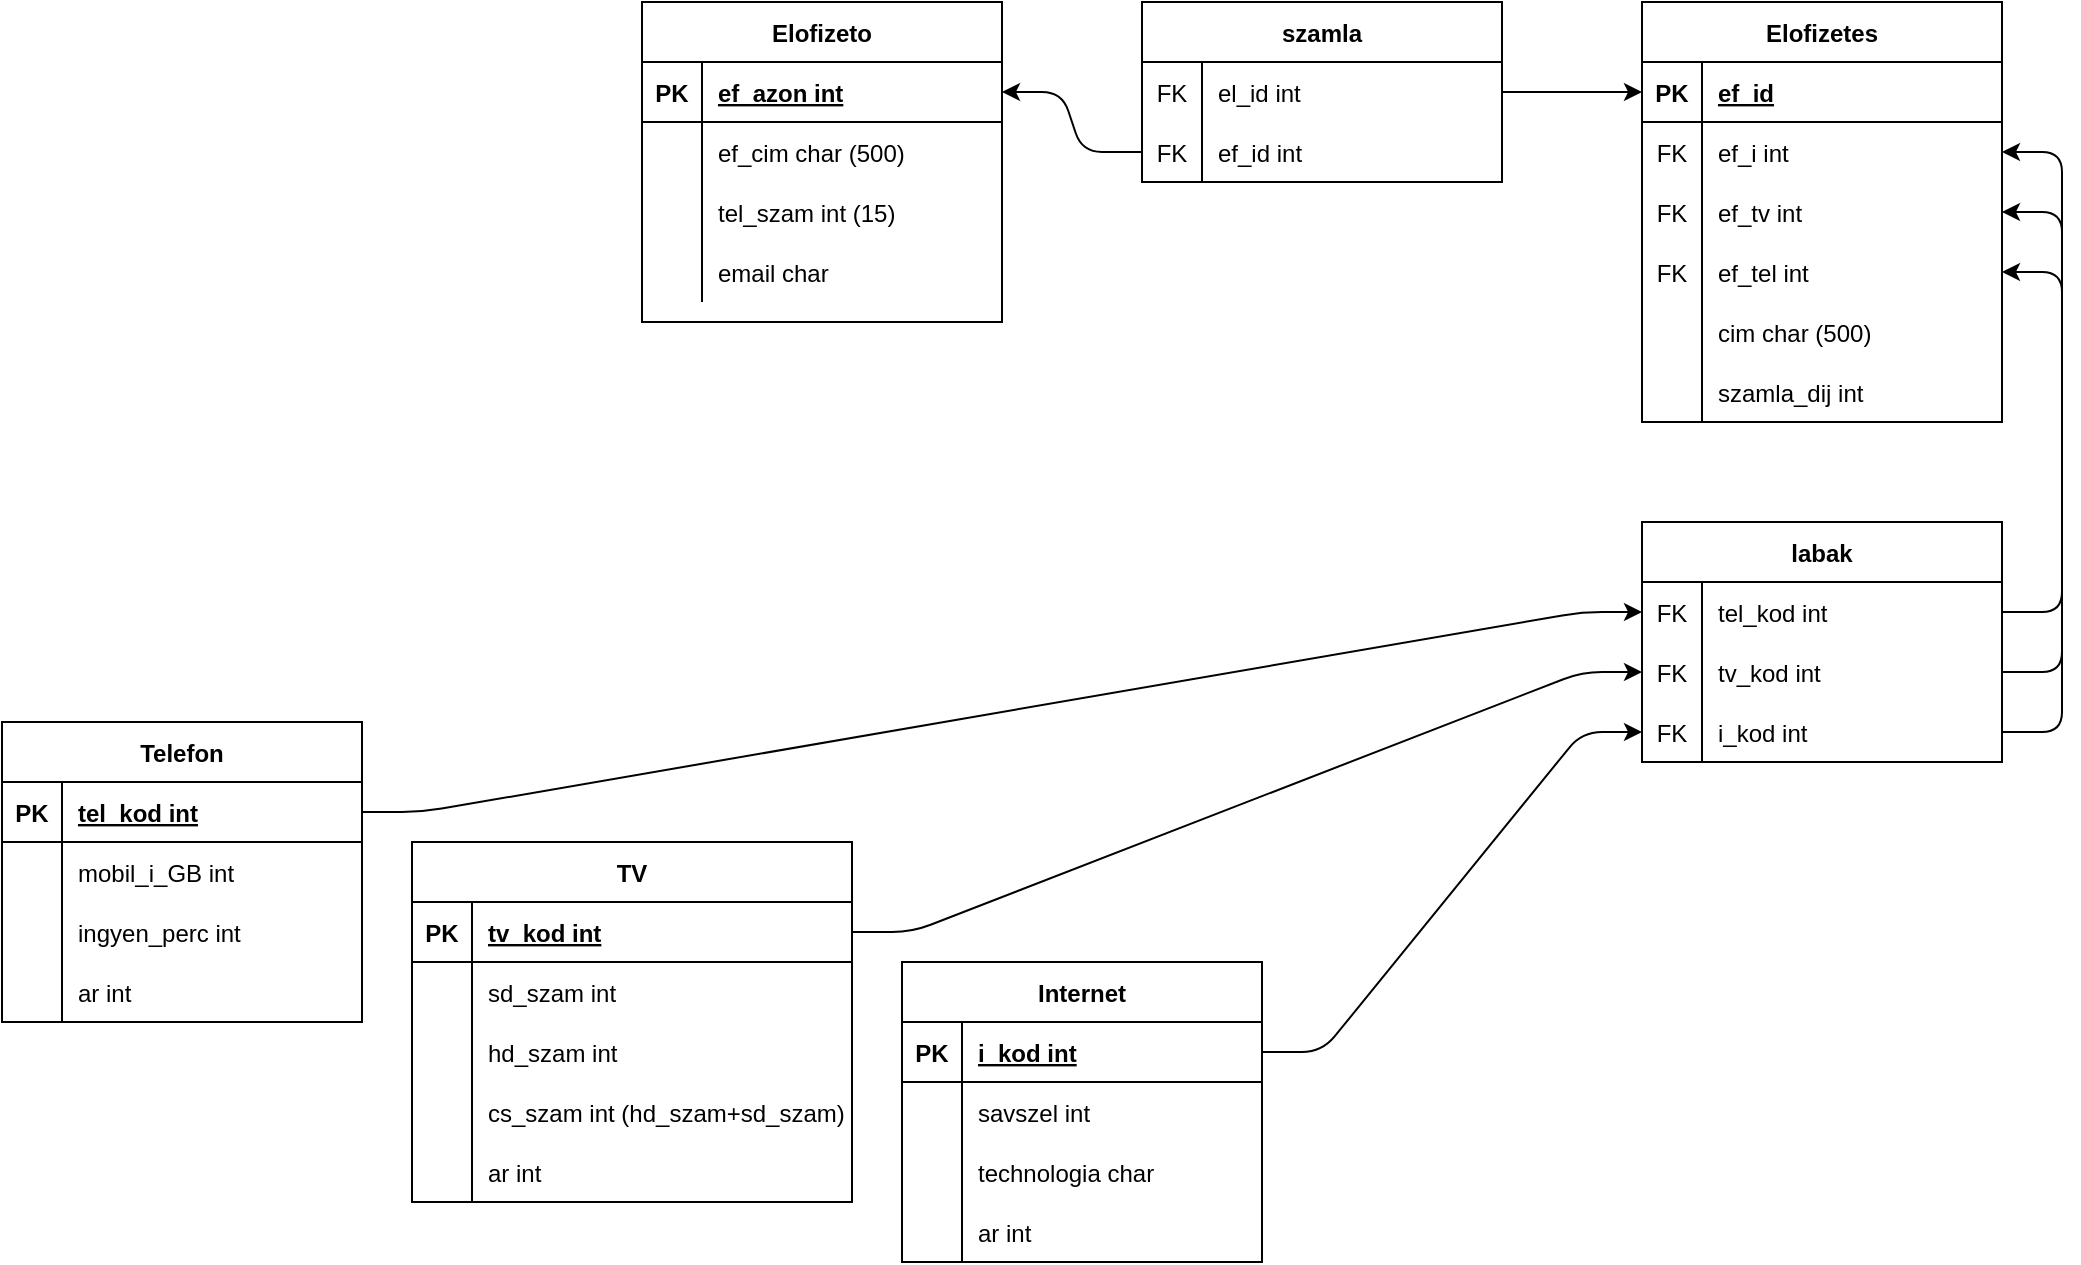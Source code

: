<mxfile version="15.8.7" type="device"><diagram id="R2lEEEUBdFMjLlhIrx00" name="Page-1"><mxGraphModel dx="1642" dy="849" grid="1" gridSize="10" guides="1" tooltips="1" connect="1" arrows="1" fold="1" page="1" pageScale="1" pageWidth="850" pageHeight="1100" math="0" shadow="0" extFonts="Permanent Marker^https://fonts.googleapis.com/css?family=Permanent+Marker"><root><mxCell id="0"/><mxCell id="1" parent="0"/><mxCell id="aaglQOk6WGI2PReKXSgb-1" value="Elofizeto" style="shape=table;startSize=30;container=1;collapsible=1;childLayout=tableLayout;fixedRows=1;rowLines=0;fontStyle=1;align=center;resizeLast=1;" parent="1" vertex="1"><mxGeometry x="-60" y="120" width="180" height="160" as="geometry"/></mxCell><mxCell id="aaglQOk6WGI2PReKXSgb-2" value="" style="shape=partialRectangle;collapsible=0;dropTarget=0;pointerEvents=0;fillColor=none;top=0;left=0;bottom=1;right=0;points=[[0,0.5],[1,0.5]];portConstraint=eastwest;" parent="aaglQOk6WGI2PReKXSgb-1" vertex="1"><mxGeometry y="30" width="180" height="30" as="geometry"/></mxCell><mxCell id="aaglQOk6WGI2PReKXSgb-3" value="PK" style="shape=partialRectangle;connectable=0;fillColor=none;top=0;left=0;bottom=0;right=0;fontStyle=1;overflow=hidden;" parent="aaglQOk6WGI2PReKXSgb-2" vertex="1"><mxGeometry width="30" height="30" as="geometry"><mxRectangle width="30" height="30" as="alternateBounds"/></mxGeometry></mxCell><mxCell id="aaglQOk6WGI2PReKXSgb-4" value="ef_azon int" style="shape=partialRectangle;connectable=0;fillColor=none;top=0;left=0;bottom=0;right=0;align=left;spacingLeft=6;fontStyle=5;overflow=hidden;" parent="aaglQOk6WGI2PReKXSgb-2" vertex="1"><mxGeometry x="30" width="150" height="30" as="geometry"><mxRectangle width="150" height="30" as="alternateBounds"/></mxGeometry></mxCell><mxCell id="aaglQOk6WGI2PReKXSgb-5" value="" style="shape=partialRectangle;collapsible=0;dropTarget=0;pointerEvents=0;fillColor=none;top=0;left=0;bottom=0;right=0;points=[[0,0.5],[1,0.5]];portConstraint=eastwest;" parent="aaglQOk6WGI2PReKXSgb-1" vertex="1"><mxGeometry y="60" width="180" height="30" as="geometry"/></mxCell><mxCell id="aaglQOk6WGI2PReKXSgb-6" value="" style="shape=partialRectangle;connectable=0;fillColor=none;top=0;left=0;bottom=0;right=0;editable=1;overflow=hidden;" parent="aaglQOk6WGI2PReKXSgb-5" vertex="1"><mxGeometry width="30" height="30" as="geometry"><mxRectangle width="30" height="30" as="alternateBounds"/></mxGeometry></mxCell><mxCell id="aaglQOk6WGI2PReKXSgb-7" value="ef_cim char (500)" style="shape=partialRectangle;connectable=0;fillColor=none;top=0;left=0;bottom=0;right=0;align=left;spacingLeft=6;overflow=hidden;" parent="aaglQOk6WGI2PReKXSgb-5" vertex="1"><mxGeometry x="30" width="150" height="30" as="geometry"><mxRectangle width="150" height="30" as="alternateBounds"/></mxGeometry></mxCell><mxCell id="aaglQOk6WGI2PReKXSgb-8" value="" style="shape=partialRectangle;collapsible=0;dropTarget=0;pointerEvents=0;fillColor=none;top=0;left=0;bottom=0;right=0;points=[[0,0.5],[1,0.5]];portConstraint=eastwest;" parent="aaglQOk6WGI2PReKXSgb-1" vertex="1"><mxGeometry y="90" width="180" height="30" as="geometry"/></mxCell><mxCell id="aaglQOk6WGI2PReKXSgb-9" value="" style="shape=partialRectangle;connectable=0;fillColor=none;top=0;left=0;bottom=0;right=0;editable=1;overflow=hidden;" parent="aaglQOk6WGI2PReKXSgb-8" vertex="1"><mxGeometry width="30" height="30" as="geometry"><mxRectangle width="30" height="30" as="alternateBounds"/></mxGeometry></mxCell><mxCell id="aaglQOk6WGI2PReKXSgb-10" value="tel_szam int (15)" style="shape=partialRectangle;connectable=0;fillColor=none;top=0;left=0;bottom=0;right=0;align=left;spacingLeft=6;overflow=hidden;" parent="aaglQOk6WGI2PReKXSgb-8" vertex="1"><mxGeometry x="30" width="150" height="30" as="geometry"><mxRectangle width="150" height="30" as="alternateBounds"/></mxGeometry></mxCell><mxCell id="aaglQOk6WGI2PReKXSgb-11" value="" style="shape=partialRectangle;collapsible=0;dropTarget=0;pointerEvents=0;fillColor=none;top=0;left=0;bottom=0;right=0;points=[[0,0.5],[1,0.5]];portConstraint=eastwest;" parent="aaglQOk6WGI2PReKXSgb-1" vertex="1"><mxGeometry y="120" width="180" height="30" as="geometry"/></mxCell><mxCell id="aaglQOk6WGI2PReKXSgb-12" value="" style="shape=partialRectangle;connectable=0;fillColor=none;top=0;left=0;bottom=0;right=0;editable=1;overflow=hidden;" parent="aaglQOk6WGI2PReKXSgb-11" vertex="1"><mxGeometry width="30" height="30" as="geometry"><mxRectangle width="30" height="30" as="alternateBounds"/></mxGeometry></mxCell><mxCell id="aaglQOk6WGI2PReKXSgb-13" value="email char" style="shape=partialRectangle;connectable=0;fillColor=none;top=0;left=0;bottom=0;right=0;align=left;spacingLeft=6;overflow=hidden;" parent="aaglQOk6WGI2PReKXSgb-11" vertex="1"><mxGeometry x="30" width="150" height="30" as="geometry"><mxRectangle width="150" height="30" as="alternateBounds"/></mxGeometry></mxCell><mxCell id="aaglQOk6WGI2PReKXSgb-14" value="szamla" style="shape=table;startSize=30;container=1;collapsible=1;childLayout=tableLayout;fixedRows=1;rowLines=0;fontStyle=1;align=center;resizeLast=1;" parent="1" vertex="1"><mxGeometry x="190" y="120" width="180" height="90" as="geometry"/></mxCell><mxCell id="MAMd0Qp6h7Z6hqc6Ka-E-17" value="" style="shape=partialRectangle;collapsible=0;dropTarget=0;pointerEvents=0;fillColor=none;top=0;left=0;bottom=0;right=0;points=[[0,0.5],[1,0.5]];portConstraint=eastwest;" vertex="1" parent="aaglQOk6WGI2PReKXSgb-14"><mxGeometry y="30" width="180" height="30" as="geometry"/></mxCell><mxCell id="MAMd0Qp6h7Z6hqc6Ka-E-18" value="FK" style="shape=partialRectangle;connectable=0;fillColor=none;top=0;left=0;bottom=0;right=0;fontStyle=0;overflow=hidden;" vertex="1" parent="MAMd0Qp6h7Z6hqc6Ka-E-17"><mxGeometry width="30" height="30" as="geometry"><mxRectangle width="30" height="30" as="alternateBounds"/></mxGeometry></mxCell><mxCell id="MAMd0Qp6h7Z6hqc6Ka-E-19" value="el_id int" style="shape=partialRectangle;connectable=0;fillColor=none;top=0;left=0;bottom=0;right=0;align=left;spacingLeft=6;fontStyle=0;overflow=hidden;" vertex="1" parent="MAMd0Qp6h7Z6hqc6Ka-E-17"><mxGeometry x="30" width="150" height="30" as="geometry"><mxRectangle width="150" height="30" as="alternateBounds"/></mxGeometry></mxCell><mxCell id="aaglQOk6WGI2PReKXSgb-30" value="" style="shape=partialRectangle;collapsible=0;dropTarget=0;pointerEvents=0;fillColor=none;top=0;left=0;bottom=0;right=0;points=[[0,0.5],[1,0.5]];portConstraint=eastwest;" parent="aaglQOk6WGI2PReKXSgb-14" vertex="1"><mxGeometry y="60" width="180" height="30" as="geometry"/></mxCell><mxCell id="aaglQOk6WGI2PReKXSgb-31" value="FK" style="shape=partialRectangle;connectable=0;fillColor=none;top=0;left=0;bottom=0;right=0;fontStyle=0;overflow=hidden;" parent="aaglQOk6WGI2PReKXSgb-30" vertex="1"><mxGeometry width="30" height="30" as="geometry"><mxRectangle width="30" height="30" as="alternateBounds"/></mxGeometry></mxCell><mxCell id="aaglQOk6WGI2PReKXSgb-32" value="ef_id int" style="shape=partialRectangle;connectable=0;fillColor=none;top=0;left=0;bottom=0;right=0;align=left;spacingLeft=6;fontStyle=0;overflow=hidden;" parent="aaglQOk6WGI2PReKXSgb-30" vertex="1"><mxGeometry x="30" width="150" height="30" as="geometry"><mxRectangle width="150" height="30" as="alternateBounds"/></mxGeometry></mxCell><mxCell id="aaglQOk6WGI2PReKXSgb-36" value="" style="endArrow=none;html=1;rounded=1;entryX=0;entryY=0.5;entryDx=0;entryDy=0;exitX=1;exitY=0.5;exitDx=0;exitDy=0;edgeStyle=entityRelationEdgeStyle;endFill=0;startArrow=classic;startFill=1;" parent="1" source="aaglQOk6WGI2PReKXSgb-2" target="aaglQOk6WGI2PReKXSgb-30" edge="1"><mxGeometry width="50" height="50" relative="1" as="geometry"><mxPoint x="140" y="420" as="sourcePoint"/><mxPoint x="190" y="370" as="targetPoint"/></mxGeometry></mxCell><mxCell id="aaglQOk6WGI2PReKXSgb-37" value="Elofizetes" style="shape=table;startSize=30;container=1;collapsible=1;childLayout=tableLayout;fixedRows=1;rowLines=0;fontStyle=1;align=center;resizeLast=1;" parent="1" vertex="1"><mxGeometry x="440" y="120" width="180" height="210" as="geometry"/></mxCell><mxCell id="aaglQOk6WGI2PReKXSgb-38" value="" style="shape=partialRectangle;collapsible=0;dropTarget=0;pointerEvents=0;fillColor=none;top=0;left=0;bottom=1;right=0;points=[[0,0.5],[1,0.5]];portConstraint=eastwest;" parent="aaglQOk6WGI2PReKXSgb-37" vertex="1"><mxGeometry y="30" width="180" height="30" as="geometry"/></mxCell><mxCell id="aaglQOk6WGI2PReKXSgb-39" value="PK" style="shape=partialRectangle;connectable=0;fillColor=none;top=0;left=0;bottom=0;right=0;fontStyle=1;overflow=hidden;" parent="aaglQOk6WGI2PReKXSgb-38" vertex="1"><mxGeometry width="30" height="30" as="geometry"><mxRectangle width="30" height="30" as="alternateBounds"/></mxGeometry></mxCell><mxCell id="aaglQOk6WGI2PReKXSgb-40" value="ef_id" style="shape=partialRectangle;connectable=0;fillColor=none;top=0;left=0;bottom=0;right=0;align=left;spacingLeft=6;fontStyle=5;overflow=hidden;" parent="aaglQOk6WGI2PReKXSgb-38" vertex="1"><mxGeometry x="30" width="150" height="30" as="geometry"><mxRectangle width="150" height="30" as="alternateBounds"/></mxGeometry></mxCell><mxCell id="MAMd0Qp6h7Z6hqc6Ka-E-1" value="" style="shape=partialRectangle;collapsible=0;dropTarget=0;pointerEvents=0;fillColor=none;top=0;left=0;bottom=0;right=0;points=[[0,0.5],[1,0.5]];portConstraint=eastwest;" vertex="1" parent="aaglQOk6WGI2PReKXSgb-37"><mxGeometry y="60" width="180" height="30" as="geometry"/></mxCell><mxCell id="MAMd0Qp6h7Z6hqc6Ka-E-2" value="FK" style="shape=partialRectangle;connectable=0;fillColor=none;top=0;left=0;bottom=0;right=0;fontStyle=0;overflow=hidden;" vertex="1" parent="MAMd0Qp6h7Z6hqc6Ka-E-1"><mxGeometry width="30" height="30" as="geometry"><mxRectangle width="30" height="30" as="alternateBounds"/></mxGeometry></mxCell><mxCell id="MAMd0Qp6h7Z6hqc6Ka-E-3" value="ef_i int" style="shape=partialRectangle;connectable=0;fillColor=none;top=0;left=0;bottom=0;right=0;align=left;spacingLeft=6;fontStyle=0;overflow=hidden;" vertex="1" parent="MAMd0Qp6h7Z6hqc6Ka-E-1"><mxGeometry x="30" width="150" height="30" as="geometry"><mxRectangle width="150" height="30" as="alternateBounds"/></mxGeometry></mxCell><mxCell id="MAMd0Qp6h7Z6hqc6Ka-E-4" value="" style="shape=partialRectangle;collapsible=0;dropTarget=0;pointerEvents=0;fillColor=none;top=0;left=0;bottom=0;right=0;points=[[0,0.5],[1,0.5]];portConstraint=eastwest;" vertex="1" parent="aaglQOk6WGI2PReKXSgb-37"><mxGeometry y="90" width="180" height="30" as="geometry"/></mxCell><mxCell id="MAMd0Qp6h7Z6hqc6Ka-E-5" value="FK" style="shape=partialRectangle;connectable=0;fillColor=none;top=0;left=0;bottom=0;right=0;fontStyle=0;overflow=hidden;" vertex="1" parent="MAMd0Qp6h7Z6hqc6Ka-E-4"><mxGeometry width="30" height="30" as="geometry"><mxRectangle width="30" height="30" as="alternateBounds"/></mxGeometry></mxCell><mxCell id="MAMd0Qp6h7Z6hqc6Ka-E-6" value="ef_tv int" style="shape=partialRectangle;connectable=0;fillColor=none;top=0;left=0;bottom=0;right=0;align=left;spacingLeft=6;fontStyle=0;overflow=hidden;" vertex="1" parent="MAMd0Qp6h7Z6hqc6Ka-E-4"><mxGeometry x="30" width="150" height="30" as="geometry"><mxRectangle width="150" height="30" as="alternateBounds"/></mxGeometry></mxCell><mxCell id="MAMd0Qp6h7Z6hqc6Ka-E-7" value="" style="shape=partialRectangle;collapsible=0;dropTarget=0;pointerEvents=0;fillColor=none;top=0;left=0;bottom=0;right=0;points=[[0,0.5],[1,0.5]];portConstraint=eastwest;" vertex="1" parent="aaglQOk6WGI2PReKXSgb-37"><mxGeometry y="120" width="180" height="30" as="geometry"/></mxCell><mxCell id="MAMd0Qp6h7Z6hqc6Ka-E-8" value="FK" style="shape=partialRectangle;connectable=0;fillColor=none;top=0;left=0;bottom=0;right=0;fontStyle=0;overflow=hidden;" vertex="1" parent="MAMd0Qp6h7Z6hqc6Ka-E-7"><mxGeometry width="30" height="30" as="geometry"><mxRectangle width="30" height="30" as="alternateBounds"/></mxGeometry></mxCell><mxCell id="MAMd0Qp6h7Z6hqc6Ka-E-9" value="ef_tel int" style="shape=partialRectangle;connectable=0;fillColor=none;top=0;left=0;bottom=0;right=0;align=left;spacingLeft=6;fontStyle=0;overflow=hidden;" vertex="1" parent="MAMd0Qp6h7Z6hqc6Ka-E-7"><mxGeometry x="30" width="150" height="30" as="geometry"><mxRectangle width="150" height="30" as="alternateBounds"/></mxGeometry></mxCell><mxCell id="MAMd0Qp6h7Z6hqc6Ka-E-27" value="" style="shape=partialRectangle;collapsible=0;dropTarget=0;pointerEvents=0;fillColor=none;top=0;left=0;bottom=0;right=0;points=[[0,0.5],[1,0.5]];portConstraint=eastwest;" vertex="1" parent="aaglQOk6WGI2PReKXSgb-37"><mxGeometry y="150" width="180" height="30" as="geometry"/></mxCell><mxCell id="MAMd0Qp6h7Z6hqc6Ka-E-28" value="" style="shape=partialRectangle;connectable=0;fillColor=none;top=0;left=0;bottom=0;right=0;editable=1;overflow=hidden;" vertex="1" parent="MAMd0Qp6h7Z6hqc6Ka-E-27"><mxGeometry width="30" height="30" as="geometry"><mxRectangle width="30" height="30" as="alternateBounds"/></mxGeometry></mxCell><mxCell id="MAMd0Qp6h7Z6hqc6Ka-E-29" value="cim char (500)" style="shape=partialRectangle;connectable=0;fillColor=none;top=0;left=0;bottom=0;right=0;align=left;spacingLeft=6;overflow=hidden;" vertex="1" parent="MAMd0Qp6h7Z6hqc6Ka-E-27"><mxGeometry x="30" width="150" height="30" as="geometry"><mxRectangle width="150" height="30" as="alternateBounds"/></mxGeometry></mxCell><mxCell id="aaglQOk6WGI2PReKXSgb-41" value="" style="shape=partialRectangle;collapsible=0;dropTarget=0;pointerEvents=0;fillColor=none;top=0;left=0;bottom=0;right=0;points=[[0,0.5],[1,0.5]];portConstraint=eastwest;" parent="aaglQOk6WGI2PReKXSgb-37" vertex="1"><mxGeometry y="180" width="180" height="30" as="geometry"/></mxCell><mxCell id="aaglQOk6WGI2PReKXSgb-42" value="" style="shape=partialRectangle;connectable=0;fillColor=none;top=0;left=0;bottom=0;right=0;editable=1;overflow=hidden;" parent="aaglQOk6WGI2PReKXSgb-41" vertex="1"><mxGeometry width="30" height="30" as="geometry"><mxRectangle width="30" height="30" as="alternateBounds"/></mxGeometry></mxCell><mxCell id="aaglQOk6WGI2PReKXSgb-43" value="szamla_dij int" style="shape=partialRectangle;connectable=0;fillColor=none;top=0;left=0;bottom=0;right=0;align=left;spacingLeft=6;overflow=hidden;" parent="aaglQOk6WGI2PReKXSgb-41" vertex="1"><mxGeometry x="30" width="150" height="30" as="geometry"><mxRectangle width="150" height="30" as="alternateBounds"/></mxGeometry></mxCell><mxCell id="aaglQOk6WGI2PReKXSgb-51" style="edgeStyle=entityRelationEdgeStyle;rounded=1;orthogonalLoop=1;jettySize=auto;html=1;exitX=0;exitY=0.5;exitDx=0;exitDy=0;entryX=1;entryY=0.5;entryDx=0;entryDy=0;startArrow=classic;startFill=1;endArrow=none;endFill=0;" parent="1" source="aaglQOk6WGI2PReKXSgb-38" target="MAMd0Qp6h7Z6hqc6Ka-E-17" edge="1"><mxGeometry relative="1" as="geometry"/></mxCell><mxCell id="aaglQOk6WGI2PReKXSgb-52" value="labak" style="shape=table;startSize=30;container=1;collapsible=1;childLayout=tableLayout;fixedRows=1;rowLines=0;fontStyle=1;align=center;resizeLast=1;" parent="1" vertex="1"><mxGeometry x="440" y="380" width="180" height="120" as="geometry"/></mxCell><mxCell id="aaglQOk6WGI2PReKXSgb-81" value="" style="shape=partialRectangle;collapsible=0;dropTarget=0;pointerEvents=0;fillColor=none;top=0;left=0;bottom=0;right=0;points=[[0,0.5],[1,0.5]];portConstraint=eastwest;" parent="aaglQOk6WGI2PReKXSgb-52" vertex="1"><mxGeometry y="30" width="180" height="30" as="geometry"/></mxCell><mxCell id="aaglQOk6WGI2PReKXSgb-82" value="FK" style="shape=partialRectangle;connectable=0;fillColor=none;top=0;left=0;bottom=0;right=0;fontStyle=0;overflow=hidden;" parent="aaglQOk6WGI2PReKXSgb-81" vertex="1"><mxGeometry width="30" height="30" as="geometry"><mxRectangle width="30" height="30" as="alternateBounds"/></mxGeometry></mxCell><mxCell id="aaglQOk6WGI2PReKXSgb-83" value="tel_kod int" style="shape=partialRectangle;connectable=0;fillColor=none;top=0;left=0;bottom=0;right=0;align=left;spacingLeft=6;fontStyle=0;overflow=hidden;" parent="aaglQOk6WGI2PReKXSgb-81" vertex="1"><mxGeometry x="30" width="150" height="30" as="geometry"><mxRectangle width="150" height="30" as="alternateBounds"/></mxGeometry></mxCell><mxCell id="aaglQOk6WGI2PReKXSgb-78" value="" style="shape=partialRectangle;collapsible=0;dropTarget=0;pointerEvents=0;fillColor=none;top=0;left=0;bottom=0;right=0;points=[[0,0.5],[1,0.5]];portConstraint=eastwest;" parent="aaglQOk6WGI2PReKXSgb-52" vertex="1"><mxGeometry y="60" width="180" height="30" as="geometry"/></mxCell><mxCell id="aaglQOk6WGI2PReKXSgb-79" value="FK" style="shape=partialRectangle;connectable=0;fillColor=none;top=0;left=0;bottom=0;right=0;fontStyle=0;overflow=hidden;" parent="aaglQOk6WGI2PReKXSgb-78" vertex="1"><mxGeometry width="30" height="30" as="geometry"><mxRectangle width="30" height="30" as="alternateBounds"/></mxGeometry></mxCell><mxCell id="aaglQOk6WGI2PReKXSgb-80" value="tv_kod int" style="shape=partialRectangle;connectable=0;fillColor=none;top=0;left=0;bottom=0;right=0;align=left;spacingLeft=6;fontStyle=0;overflow=hidden;" parent="aaglQOk6WGI2PReKXSgb-78" vertex="1"><mxGeometry x="30" width="150" height="30" as="geometry"><mxRectangle width="150" height="30" as="alternateBounds"/></mxGeometry></mxCell><mxCell id="aaglQOk6WGI2PReKXSgb-75" value="" style="shape=partialRectangle;collapsible=0;dropTarget=0;pointerEvents=0;fillColor=none;top=0;left=0;bottom=0;right=0;points=[[0,0.5],[1,0.5]];portConstraint=eastwest;" parent="aaglQOk6WGI2PReKXSgb-52" vertex="1"><mxGeometry y="90" width="180" height="30" as="geometry"/></mxCell><mxCell id="aaglQOk6WGI2PReKXSgb-76" value="FK" style="shape=partialRectangle;connectable=0;fillColor=none;top=0;left=0;bottom=0;right=0;fontStyle=0;overflow=hidden;" parent="aaglQOk6WGI2PReKXSgb-75" vertex="1"><mxGeometry width="30" height="30" as="geometry"><mxRectangle width="30" height="30" as="alternateBounds"/></mxGeometry></mxCell><mxCell id="aaglQOk6WGI2PReKXSgb-77" value="i_kod int" style="shape=partialRectangle;connectable=0;fillColor=none;top=0;left=0;bottom=0;right=0;align=left;spacingLeft=6;fontStyle=0;overflow=hidden;" parent="aaglQOk6WGI2PReKXSgb-75" vertex="1"><mxGeometry x="30" width="150" height="30" as="geometry"><mxRectangle width="150" height="30" as="alternateBounds"/></mxGeometry></mxCell><mxCell id="aaglQOk6WGI2PReKXSgb-84" value="Internet" style="shape=table;startSize=30;container=1;collapsible=1;childLayout=tableLayout;fixedRows=1;rowLines=0;fontStyle=1;align=center;resizeLast=1;" parent="1" vertex="1"><mxGeometry x="70" y="600" width="180" height="150" as="geometry"/></mxCell><mxCell id="aaglQOk6WGI2PReKXSgb-85" value="" style="shape=partialRectangle;collapsible=0;dropTarget=0;pointerEvents=0;fillColor=none;top=0;left=0;bottom=1;right=0;points=[[0,0.5],[1,0.5]];portConstraint=eastwest;" parent="aaglQOk6WGI2PReKXSgb-84" vertex="1"><mxGeometry y="30" width="180" height="30" as="geometry"/></mxCell><mxCell id="aaglQOk6WGI2PReKXSgb-86" value="PK" style="shape=partialRectangle;connectable=0;fillColor=none;top=0;left=0;bottom=0;right=0;fontStyle=1;overflow=hidden;" parent="aaglQOk6WGI2PReKXSgb-85" vertex="1"><mxGeometry width="30" height="30" as="geometry"><mxRectangle width="30" height="30" as="alternateBounds"/></mxGeometry></mxCell><mxCell id="aaglQOk6WGI2PReKXSgb-87" value="i_kod int" style="shape=partialRectangle;connectable=0;fillColor=none;top=0;left=0;bottom=0;right=0;align=left;spacingLeft=6;fontStyle=5;overflow=hidden;" parent="aaglQOk6WGI2PReKXSgb-85" vertex="1"><mxGeometry x="30" width="150" height="30" as="geometry"><mxRectangle width="150" height="30" as="alternateBounds"/></mxGeometry></mxCell><mxCell id="aaglQOk6WGI2PReKXSgb-88" value="" style="shape=partialRectangle;collapsible=0;dropTarget=0;pointerEvents=0;fillColor=none;top=0;left=0;bottom=0;right=0;points=[[0,0.5],[1,0.5]];portConstraint=eastwest;" parent="aaglQOk6WGI2PReKXSgb-84" vertex="1"><mxGeometry y="60" width="180" height="30" as="geometry"/></mxCell><mxCell id="aaglQOk6WGI2PReKXSgb-89" value="" style="shape=partialRectangle;connectable=0;fillColor=none;top=0;left=0;bottom=0;right=0;editable=1;overflow=hidden;" parent="aaglQOk6WGI2PReKXSgb-88" vertex="1"><mxGeometry width="30" height="30" as="geometry"><mxRectangle width="30" height="30" as="alternateBounds"/></mxGeometry></mxCell><mxCell id="aaglQOk6WGI2PReKXSgb-90" value="savszel int" style="shape=partialRectangle;connectable=0;fillColor=none;top=0;left=0;bottom=0;right=0;align=left;spacingLeft=6;overflow=hidden;" parent="aaglQOk6WGI2PReKXSgb-88" vertex="1"><mxGeometry x="30" width="150" height="30" as="geometry"><mxRectangle width="150" height="30" as="alternateBounds"/></mxGeometry></mxCell><mxCell id="aaglQOk6WGI2PReKXSgb-91" value="" style="shape=partialRectangle;collapsible=0;dropTarget=0;pointerEvents=0;fillColor=none;top=0;left=0;bottom=0;right=0;points=[[0,0.5],[1,0.5]];portConstraint=eastwest;" parent="aaglQOk6WGI2PReKXSgb-84" vertex="1"><mxGeometry y="90" width="180" height="30" as="geometry"/></mxCell><mxCell id="aaglQOk6WGI2PReKXSgb-92" value="" style="shape=partialRectangle;connectable=0;fillColor=none;top=0;left=0;bottom=0;right=0;editable=1;overflow=hidden;" parent="aaglQOk6WGI2PReKXSgb-91" vertex="1"><mxGeometry width="30" height="30" as="geometry"><mxRectangle width="30" height="30" as="alternateBounds"/></mxGeometry></mxCell><mxCell id="aaglQOk6WGI2PReKXSgb-93" value="technologia char" style="shape=partialRectangle;connectable=0;fillColor=none;top=0;left=0;bottom=0;right=0;align=left;spacingLeft=6;overflow=hidden;" parent="aaglQOk6WGI2PReKXSgb-91" vertex="1"><mxGeometry x="30" width="150" height="30" as="geometry"><mxRectangle width="150" height="30" as="alternateBounds"/></mxGeometry></mxCell><mxCell id="aaglQOk6WGI2PReKXSgb-94" value="" style="shape=partialRectangle;collapsible=0;dropTarget=0;pointerEvents=0;fillColor=none;top=0;left=0;bottom=0;right=0;points=[[0,0.5],[1,0.5]];portConstraint=eastwest;" parent="aaglQOk6WGI2PReKXSgb-84" vertex="1"><mxGeometry y="120" width="180" height="30" as="geometry"/></mxCell><mxCell id="aaglQOk6WGI2PReKXSgb-95" value="" style="shape=partialRectangle;connectable=0;fillColor=none;top=0;left=0;bottom=0;right=0;editable=1;overflow=hidden;" parent="aaglQOk6WGI2PReKXSgb-94" vertex="1"><mxGeometry width="30" height="30" as="geometry"><mxRectangle width="30" height="30" as="alternateBounds"/></mxGeometry></mxCell><mxCell id="aaglQOk6WGI2PReKXSgb-96" value="ar int" style="shape=partialRectangle;connectable=0;fillColor=none;top=0;left=0;bottom=0;right=0;align=left;spacingLeft=6;overflow=hidden;" parent="aaglQOk6WGI2PReKXSgb-94" vertex="1"><mxGeometry x="30" width="150" height="30" as="geometry"><mxRectangle width="150" height="30" as="alternateBounds"/></mxGeometry></mxCell><mxCell id="aaglQOk6WGI2PReKXSgb-97" value="TV" style="shape=table;startSize=30;container=1;collapsible=1;childLayout=tableLayout;fixedRows=1;rowLines=0;fontStyle=1;align=center;resizeLast=1;" parent="1" vertex="1"><mxGeometry x="-175" y="540" width="220" height="180" as="geometry"/></mxCell><mxCell id="aaglQOk6WGI2PReKXSgb-98" value="" style="shape=partialRectangle;collapsible=0;dropTarget=0;pointerEvents=0;fillColor=none;top=0;left=0;bottom=1;right=0;points=[[0,0.5],[1,0.5]];portConstraint=eastwest;" parent="aaglQOk6WGI2PReKXSgb-97" vertex="1"><mxGeometry y="30" width="220" height="30" as="geometry"/></mxCell><mxCell id="aaglQOk6WGI2PReKXSgb-99" value="PK" style="shape=partialRectangle;connectable=0;fillColor=none;top=0;left=0;bottom=0;right=0;fontStyle=1;overflow=hidden;" parent="aaglQOk6WGI2PReKXSgb-98" vertex="1"><mxGeometry width="30" height="30" as="geometry"><mxRectangle width="30" height="30" as="alternateBounds"/></mxGeometry></mxCell><mxCell id="aaglQOk6WGI2PReKXSgb-100" value="tv_kod int" style="shape=partialRectangle;connectable=0;fillColor=none;top=0;left=0;bottom=0;right=0;align=left;spacingLeft=6;fontStyle=5;overflow=hidden;" parent="aaglQOk6WGI2PReKXSgb-98" vertex="1"><mxGeometry x="30" width="190" height="30" as="geometry"><mxRectangle width="190" height="30" as="alternateBounds"/></mxGeometry></mxCell><mxCell id="aaglQOk6WGI2PReKXSgb-101" value="" style="shape=partialRectangle;collapsible=0;dropTarget=0;pointerEvents=0;fillColor=none;top=0;left=0;bottom=0;right=0;points=[[0,0.5],[1,0.5]];portConstraint=eastwest;" parent="aaglQOk6WGI2PReKXSgb-97" vertex="1"><mxGeometry y="60" width="220" height="30" as="geometry"/></mxCell><mxCell id="aaglQOk6WGI2PReKXSgb-102" value="" style="shape=partialRectangle;connectable=0;fillColor=none;top=0;left=0;bottom=0;right=0;editable=1;overflow=hidden;" parent="aaglQOk6WGI2PReKXSgb-101" vertex="1"><mxGeometry width="30" height="30" as="geometry"><mxRectangle width="30" height="30" as="alternateBounds"/></mxGeometry></mxCell><mxCell id="aaglQOk6WGI2PReKXSgb-103" value="sd_szam int" style="shape=partialRectangle;connectable=0;fillColor=none;top=0;left=0;bottom=0;right=0;align=left;spacingLeft=6;overflow=hidden;" parent="aaglQOk6WGI2PReKXSgb-101" vertex="1"><mxGeometry x="30" width="190" height="30" as="geometry"><mxRectangle width="190" height="30" as="alternateBounds"/></mxGeometry></mxCell><mxCell id="aaglQOk6WGI2PReKXSgb-104" value="" style="shape=partialRectangle;collapsible=0;dropTarget=0;pointerEvents=0;fillColor=none;top=0;left=0;bottom=0;right=0;points=[[0,0.5],[1,0.5]];portConstraint=eastwest;" parent="aaglQOk6WGI2PReKXSgb-97" vertex="1"><mxGeometry y="90" width="220" height="30" as="geometry"/></mxCell><mxCell id="aaglQOk6WGI2PReKXSgb-105" value="" style="shape=partialRectangle;connectable=0;fillColor=none;top=0;left=0;bottom=0;right=0;editable=1;overflow=hidden;" parent="aaglQOk6WGI2PReKXSgb-104" vertex="1"><mxGeometry width="30" height="30" as="geometry"><mxRectangle width="30" height="30" as="alternateBounds"/></mxGeometry></mxCell><mxCell id="aaglQOk6WGI2PReKXSgb-106" value="hd_szam int" style="shape=partialRectangle;connectable=0;fillColor=none;top=0;left=0;bottom=0;right=0;align=left;spacingLeft=6;overflow=hidden;" parent="aaglQOk6WGI2PReKXSgb-104" vertex="1"><mxGeometry x="30" width="190" height="30" as="geometry"><mxRectangle width="190" height="30" as="alternateBounds"/></mxGeometry></mxCell><mxCell id="MAMd0Qp6h7Z6hqc6Ka-E-20" value="" style="shape=partialRectangle;collapsible=0;dropTarget=0;pointerEvents=0;fillColor=none;top=0;left=0;bottom=0;right=0;points=[[0,0.5],[1,0.5]];portConstraint=eastwest;" vertex="1" parent="aaglQOk6WGI2PReKXSgb-97"><mxGeometry y="120" width="220" height="30" as="geometry"/></mxCell><mxCell id="MAMd0Qp6h7Z6hqc6Ka-E-21" value="" style="shape=partialRectangle;connectable=0;fillColor=none;top=0;left=0;bottom=0;right=0;editable=1;overflow=hidden;" vertex="1" parent="MAMd0Qp6h7Z6hqc6Ka-E-20"><mxGeometry width="30" height="30" as="geometry"><mxRectangle width="30" height="30" as="alternateBounds"/></mxGeometry></mxCell><mxCell id="MAMd0Qp6h7Z6hqc6Ka-E-22" value="cs_szam int (hd_szam+sd_szam)" style="shape=partialRectangle;connectable=0;fillColor=none;top=0;left=0;bottom=0;right=0;align=left;spacingLeft=6;overflow=hidden;" vertex="1" parent="MAMd0Qp6h7Z6hqc6Ka-E-20"><mxGeometry x="30" width="190" height="30" as="geometry"><mxRectangle width="190" height="30" as="alternateBounds"/></mxGeometry></mxCell><mxCell id="aaglQOk6WGI2PReKXSgb-107" value="" style="shape=partialRectangle;collapsible=0;dropTarget=0;pointerEvents=0;fillColor=none;top=0;left=0;bottom=0;right=0;points=[[0,0.5],[1,0.5]];portConstraint=eastwest;" parent="aaglQOk6WGI2PReKXSgb-97" vertex="1"><mxGeometry y="150" width="220" height="30" as="geometry"/></mxCell><mxCell id="aaglQOk6WGI2PReKXSgb-108" value="" style="shape=partialRectangle;connectable=0;fillColor=none;top=0;left=0;bottom=0;right=0;editable=1;overflow=hidden;" parent="aaglQOk6WGI2PReKXSgb-107" vertex="1"><mxGeometry width="30" height="30" as="geometry"><mxRectangle width="30" height="30" as="alternateBounds"/></mxGeometry></mxCell><mxCell id="aaglQOk6WGI2PReKXSgb-109" value="ar int" style="shape=partialRectangle;connectable=0;fillColor=none;top=0;left=0;bottom=0;right=0;align=left;spacingLeft=6;overflow=hidden;" parent="aaglQOk6WGI2PReKXSgb-107" vertex="1"><mxGeometry x="30" width="190" height="30" as="geometry"><mxRectangle width="190" height="30" as="alternateBounds"/></mxGeometry></mxCell><mxCell id="aaglQOk6WGI2PReKXSgb-110" value="Telefon" style="shape=table;startSize=30;container=1;collapsible=1;childLayout=tableLayout;fixedRows=1;rowLines=0;fontStyle=1;align=center;resizeLast=1;" parent="1" vertex="1"><mxGeometry x="-380" y="480" width="180" height="150" as="geometry"/></mxCell><mxCell id="aaglQOk6WGI2PReKXSgb-111" value="" style="shape=partialRectangle;collapsible=0;dropTarget=0;pointerEvents=0;fillColor=none;top=0;left=0;bottom=1;right=0;points=[[0,0.5],[1,0.5]];portConstraint=eastwest;" parent="aaglQOk6WGI2PReKXSgb-110" vertex="1"><mxGeometry y="30" width="180" height="30" as="geometry"/></mxCell><mxCell id="aaglQOk6WGI2PReKXSgb-112" value="PK" style="shape=partialRectangle;connectable=0;fillColor=none;top=0;left=0;bottom=0;right=0;fontStyle=1;overflow=hidden;" parent="aaglQOk6WGI2PReKXSgb-111" vertex="1"><mxGeometry width="30" height="30" as="geometry"><mxRectangle width="30" height="30" as="alternateBounds"/></mxGeometry></mxCell><mxCell id="aaglQOk6WGI2PReKXSgb-113" value="tel_kod int" style="shape=partialRectangle;connectable=0;fillColor=none;top=0;left=0;bottom=0;right=0;align=left;spacingLeft=6;fontStyle=5;overflow=hidden;" parent="aaglQOk6WGI2PReKXSgb-111" vertex="1"><mxGeometry x="30" width="150" height="30" as="geometry"><mxRectangle width="150" height="30" as="alternateBounds"/></mxGeometry></mxCell><mxCell id="aaglQOk6WGI2PReKXSgb-117" value="" style="shape=partialRectangle;collapsible=0;dropTarget=0;pointerEvents=0;fillColor=none;top=0;left=0;bottom=0;right=0;points=[[0,0.5],[1,0.5]];portConstraint=eastwest;" parent="aaglQOk6WGI2PReKXSgb-110" vertex="1"><mxGeometry y="60" width="180" height="30" as="geometry"/></mxCell><mxCell id="aaglQOk6WGI2PReKXSgb-118" value="" style="shape=partialRectangle;connectable=0;fillColor=none;top=0;left=0;bottom=0;right=0;editable=1;overflow=hidden;" parent="aaglQOk6WGI2PReKXSgb-117" vertex="1"><mxGeometry width="30" height="30" as="geometry"><mxRectangle width="30" height="30" as="alternateBounds"/></mxGeometry></mxCell><mxCell id="aaglQOk6WGI2PReKXSgb-119" value="mobil_i_GB int" style="shape=partialRectangle;connectable=0;fillColor=none;top=0;left=0;bottom=0;right=0;align=left;spacingLeft=6;overflow=hidden;" parent="aaglQOk6WGI2PReKXSgb-117" vertex="1"><mxGeometry x="30" width="150" height="30" as="geometry"><mxRectangle width="150" height="30" as="alternateBounds"/></mxGeometry></mxCell><mxCell id="aaglQOk6WGI2PReKXSgb-120" value="" style="shape=partialRectangle;collapsible=0;dropTarget=0;pointerEvents=0;fillColor=none;top=0;left=0;bottom=0;right=0;points=[[0,0.5],[1,0.5]];portConstraint=eastwest;" parent="aaglQOk6WGI2PReKXSgb-110" vertex="1"><mxGeometry y="90" width="180" height="30" as="geometry"/></mxCell><mxCell id="aaglQOk6WGI2PReKXSgb-121" value="" style="shape=partialRectangle;connectable=0;fillColor=none;top=0;left=0;bottom=0;right=0;editable=1;overflow=hidden;" parent="aaglQOk6WGI2PReKXSgb-120" vertex="1"><mxGeometry width="30" height="30" as="geometry"><mxRectangle width="30" height="30" as="alternateBounds"/></mxGeometry></mxCell><mxCell id="aaglQOk6WGI2PReKXSgb-122" value="ingyen_perc int" style="shape=partialRectangle;connectable=0;fillColor=none;top=0;left=0;bottom=0;right=0;align=left;spacingLeft=6;overflow=hidden;" parent="aaglQOk6WGI2PReKXSgb-120" vertex="1"><mxGeometry x="30" width="150" height="30" as="geometry"><mxRectangle width="150" height="30" as="alternateBounds"/></mxGeometry></mxCell><mxCell id="aaglQOk6WGI2PReKXSgb-127" value="" style="shape=partialRectangle;collapsible=0;dropTarget=0;pointerEvents=0;fillColor=none;top=0;left=0;bottom=0;right=0;points=[[0,0.5],[1,0.5]];portConstraint=eastwest;" parent="aaglQOk6WGI2PReKXSgb-110" vertex="1"><mxGeometry y="120" width="180" height="30" as="geometry"/></mxCell><mxCell id="aaglQOk6WGI2PReKXSgb-128" value="" style="shape=partialRectangle;connectable=0;fillColor=none;top=0;left=0;bottom=0;right=0;editable=1;overflow=hidden;" parent="aaglQOk6WGI2PReKXSgb-127" vertex="1"><mxGeometry width="30" height="30" as="geometry"><mxRectangle width="30" height="30" as="alternateBounds"/></mxGeometry></mxCell><mxCell id="aaglQOk6WGI2PReKXSgb-129" value="ar int" style="shape=partialRectangle;connectable=0;fillColor=none;top=0;left=0;bottom=0;right=0;align=left;spacingLeft=6;overflow=hidden;" parent="aaglQOk6WGI2PReKXSgb-127" vertex="1"><mxGeometry x="30" width="150" height="30" as="geometry"><mxRectangle width="150" height="30" as="alternateBounds"/></mxGeometry></mxCell><mxCell id="aaglQOk6WGI2PReKXSgb-123" style="edgeStyle=entityRelationEdgeStyle;rounded=1;orthogonalLoop=1;jettySize=auto;html=1;exitX=1;exitY=0.5;exitDx=0;exitDy=0;entryX=0;entryY=0.5;entryDx=0;entryDy=0;startArrow=none;startFill=0;endArrow=classic;endFill=1;" parent="1" source="aaglQOk6WGI2PReKXSgb-85" target="aaglQOk6WGI2PReKXSgb-75" edge="1"><mxGeometry relative="1" as="geometry"/></mxCell><mxCell id="aaglQOk6WGI2PReKXSgb-124" style="edgeStyle=entityRelationEdgeStyle;rounded=1;orthogonalLoop=1;jettySize=auto;html=1;exitX=1;exitY=0.5;exitDx=0;exitDy=0;entryX=0;entryY=0.5;entryDx=0;entryDy=0;startArrow=none;startFill=0;endArrow=classic;endFill=1;" parent="1" source="aaglQOk6WGI2PReKXSgb-98" target="aaglQOk6WGI2PReKXSgb-78" edge="1"><mxGeometry relative="1" as="geometry"/></mxCell><mxCell id="aaglQOk6WGI2PReKXSgb-125" style="edgeStyle=entityRelationEdgeStyle;rounded=1;orthogonalLoop=1;jettySize=auto;html=1;exitX=1;exitY=0.5;exitDx=0;exitDy=0;entryX=0;entryY=0.5;entryDx=0;entryDy=0;startArrow=none;startFill=0;endArrow=classic;endFill=1;" parent="1" source="aaglQOk6WGI2PReKXSgb-111" target="aaglQOk6WGI2PReKXSgb-81" edge="1"><mxGeometry relative="1" as="geometry"/></mxCell><mxCell id="MAMd0Qp6h7Z6hqc6Ka-E-10" value="" style="endArrow=classic;html=1;rounded=1;exitX=1;exitY=0.5;exitDx=0;exitDy=0;entryX=1;entryY=0.5;entryDx=0;entryDy=0;edgeStyle=entityRelationEdgeStyle;endFill=1;startArrow=none;startFill=0;" edge="1" parent="1" source="aaglQOk6WGI2PReKXSgb-75" target="MAMd0Qp6h7Z6hqc6Ka-E-1"><mxGeometry width="50" height="50" relative="1" as="geometry"><mxPoint x="830" y="430" as="sourcePoint"/><mxPoint x="880" y="380" as="targetPoint"/></mxGeometry></mxCell><mxCell id="MAMd0Qp6h7Z6hqc6Ka-E-12" value="" style="endArrow=classic;html=1;rounded=1;exitX=1;exitY=0.5;exitDx=0;exitDy=0;entryX=1;entryY=0.5;entryDx=0;entryDy=0;edgeStyle=entityRelationEdgeStyle;endFill=1;startArrow=none;startFill=0;" edge="1" parent="1" source="aaglQOk6WGI2PReKXSgb-78" target="MAMd0Qp6h7Z6hqc6Ka-E-4"><mxGeometry width="50" height="50" relative="1" as="geometry"><mxPoint x="850" y="460" as="sourcePoint"/><mxPoint x="900" y="410" as="targetPoint"/></mxGeometry></mxCell><mxCell id="MAMd0Qp6h7Z6hqc6Ka-E-13" style="edgeStyle=entityRelationEdgeStyle;rounded=1;orthogonalLoop=1;jettySize=auto;html=1;entryX=1;entryY=0.5;entryDx=0;entryDy=0;endArrow=classic;endFill=1;exitX=1;exitY=0.5;exitDx=0;exitDy=0;startArrow=none;startFill=0;" edge="1" parent="1" source="aaglQOk6WGI2PReKXSgb-81" target="MAMd0Qp6h7Z6hqc6Ka-E-7"><mxGeometry relative="1" as="geometry"/></mxCell></root></mxGraphModel></diagram></mxfile>